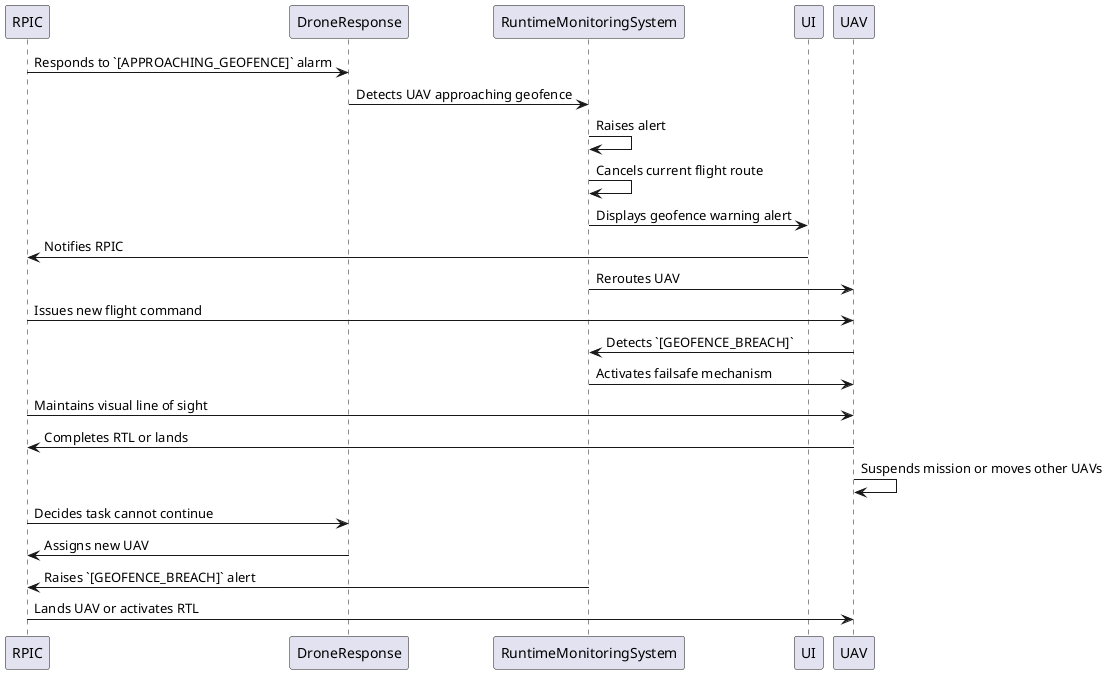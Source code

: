 @startuml "Geofence Incursion Sequence Diagram"

RPIC -> DroneResponse: Responds to `[APPROACHING_GEOFENCE]` alarm
DroneResponse -> RuntimeMonitoringSystem: Detects UAV approaching geofence
RuntimeMonitoringSystem -> RuntimeMonitoringSystem: Raises alert
RuntimeMonitoringSystem -> RuntimeMonitoringSystem: Cancels current flight route
RuntimeMonitoringSystem -> UI: Displays geofence warning alert
UI -> RPIC: Notifies RPIC
RuntimeMonitoringSystem -> UAV: Reroutes UAV
RPIC -> UAV: Issues new flight command

UAV -> RuntimeMonitoringSystem: Detects `[GEOFENCE_BREACH]`
RuntimeMonitoringSystem -> UAV: Activates failsafe mechanism

RPIC -> UAV: Maintains visual line of sight
UAV -> RPIC: Completes RTL or lands
UAV -> UAV: Suspends mission or moves other UAVs

RPIC -> DroneResponse: Decides task cannot continue
DroneResponse -> RPIC: Assigns new UAV

RuntimeMonitoringSystem -> RPIC: Raises `[GEOFENCE_BREACH]` alert
RPIC -> UAV: Lands UAV or activates RTL

@enduml
